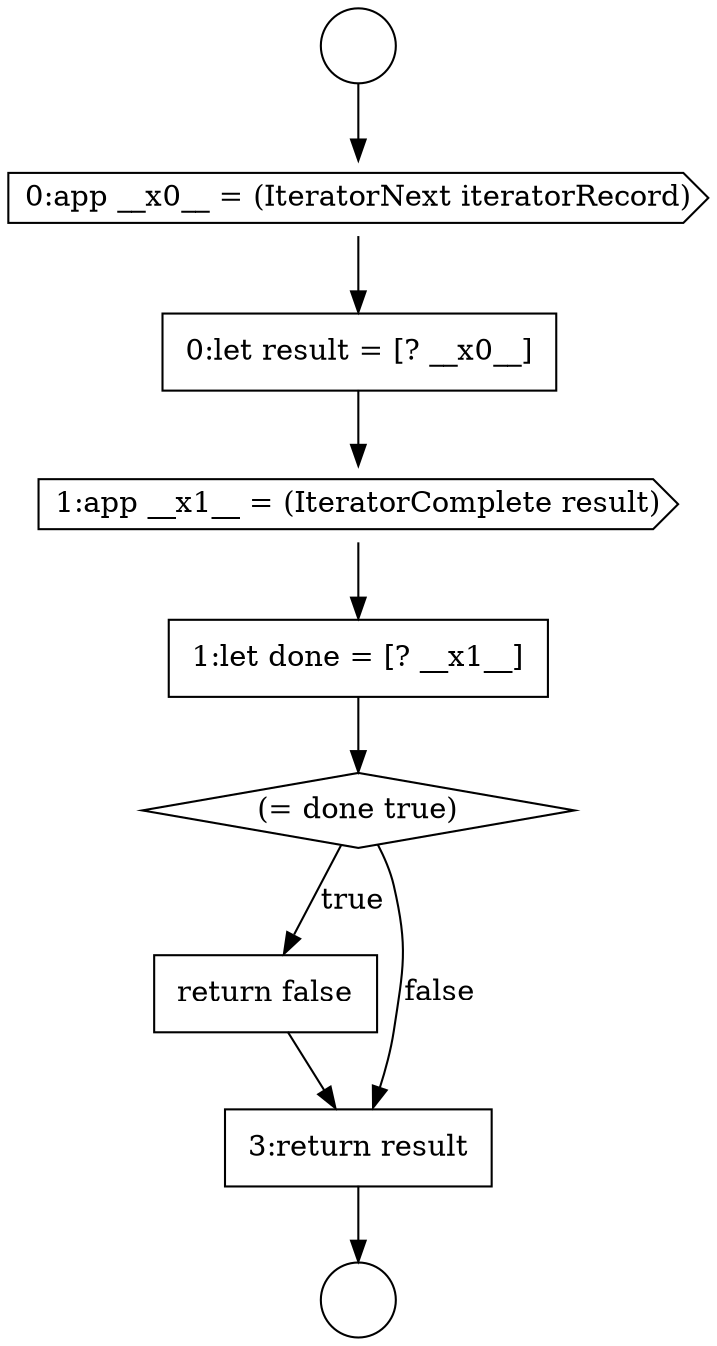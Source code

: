 digraph {
  node1454 [shape=circle label=" " color="black" fillcolor="white" style=filled]
  node1458 [shape=cds, label=<<font color="black">1:app __x1__ = (IteratorComplete result)</font>> color="black" fillcolor="white" style=filled]
  node1457 [shape=none, margin=0, label=<<font color="black">
    <table border="0" cellborder="1" cellspacing="0" cellpadding="10">
      <tr><td align="left">0:let result = [? __x0__]</td></tr>
    </table>
  </font>> color="black" fillcolor="white" style=filled]
  node1461 [shape=none, margin=0, label=<<font color="black">
    <table border="0" cellborder="1" cellspacing="0" cellpadding="10">
      <tr><td align="left">return false</td></tr>
    </table>
  </font>> color="black" fillcolor="white" style=filled]
  node1456 [shape=cds, label=<<font color="black">0:app __x0__ = (IteratorNext iteratorRecord)</font>> color="black" fillcolor="white" style=filled]
  node1460 [shape=diamond, label=<<font color="black">(= done true)</font>> color="black" fillcolor="white" style=filled]
  node1459 [shape=none, margin=0, label=<<font color="black">
    <table border="0" cellborder="1" cellspacing="0" cellpadding="10">
      <tr><td align="left">1:let done = [? __x1__]</td></tr>
    </table>
  </font>> color="black" fillcolor="white" style=filled]
  node1455 [shape=circle label=" " color="black" fillcolor="white" style=filled]
  node1462 [shape=none, margin=0, label=<<font color="black">
    <table border="0" cellborder="1" cellspacing="0" cellpadding="10">
      <tr><td align="left">3:return result</td></tr>
    </table>
  </font>> color="black" fillcolor="white" style=filled]
  node1459 -> node1460 [ color="black"]
  node1454 -> node1456 [ color="black"]
  node1456 -> node1457 [ color="black"]
  node1462 -> node1455 [ color="black"]
  node1461 -> node1462 [ color="black"]
  node1457 -> node1458 [ color="black"]
  node1458 -> node1459 [ color="black"]
  node1460 -> node1461 [label=<<font color="black">true</font>> color="black"]
  node1460 -> node1462 [label=<<font color="black">false</font>> color="black"]
}
